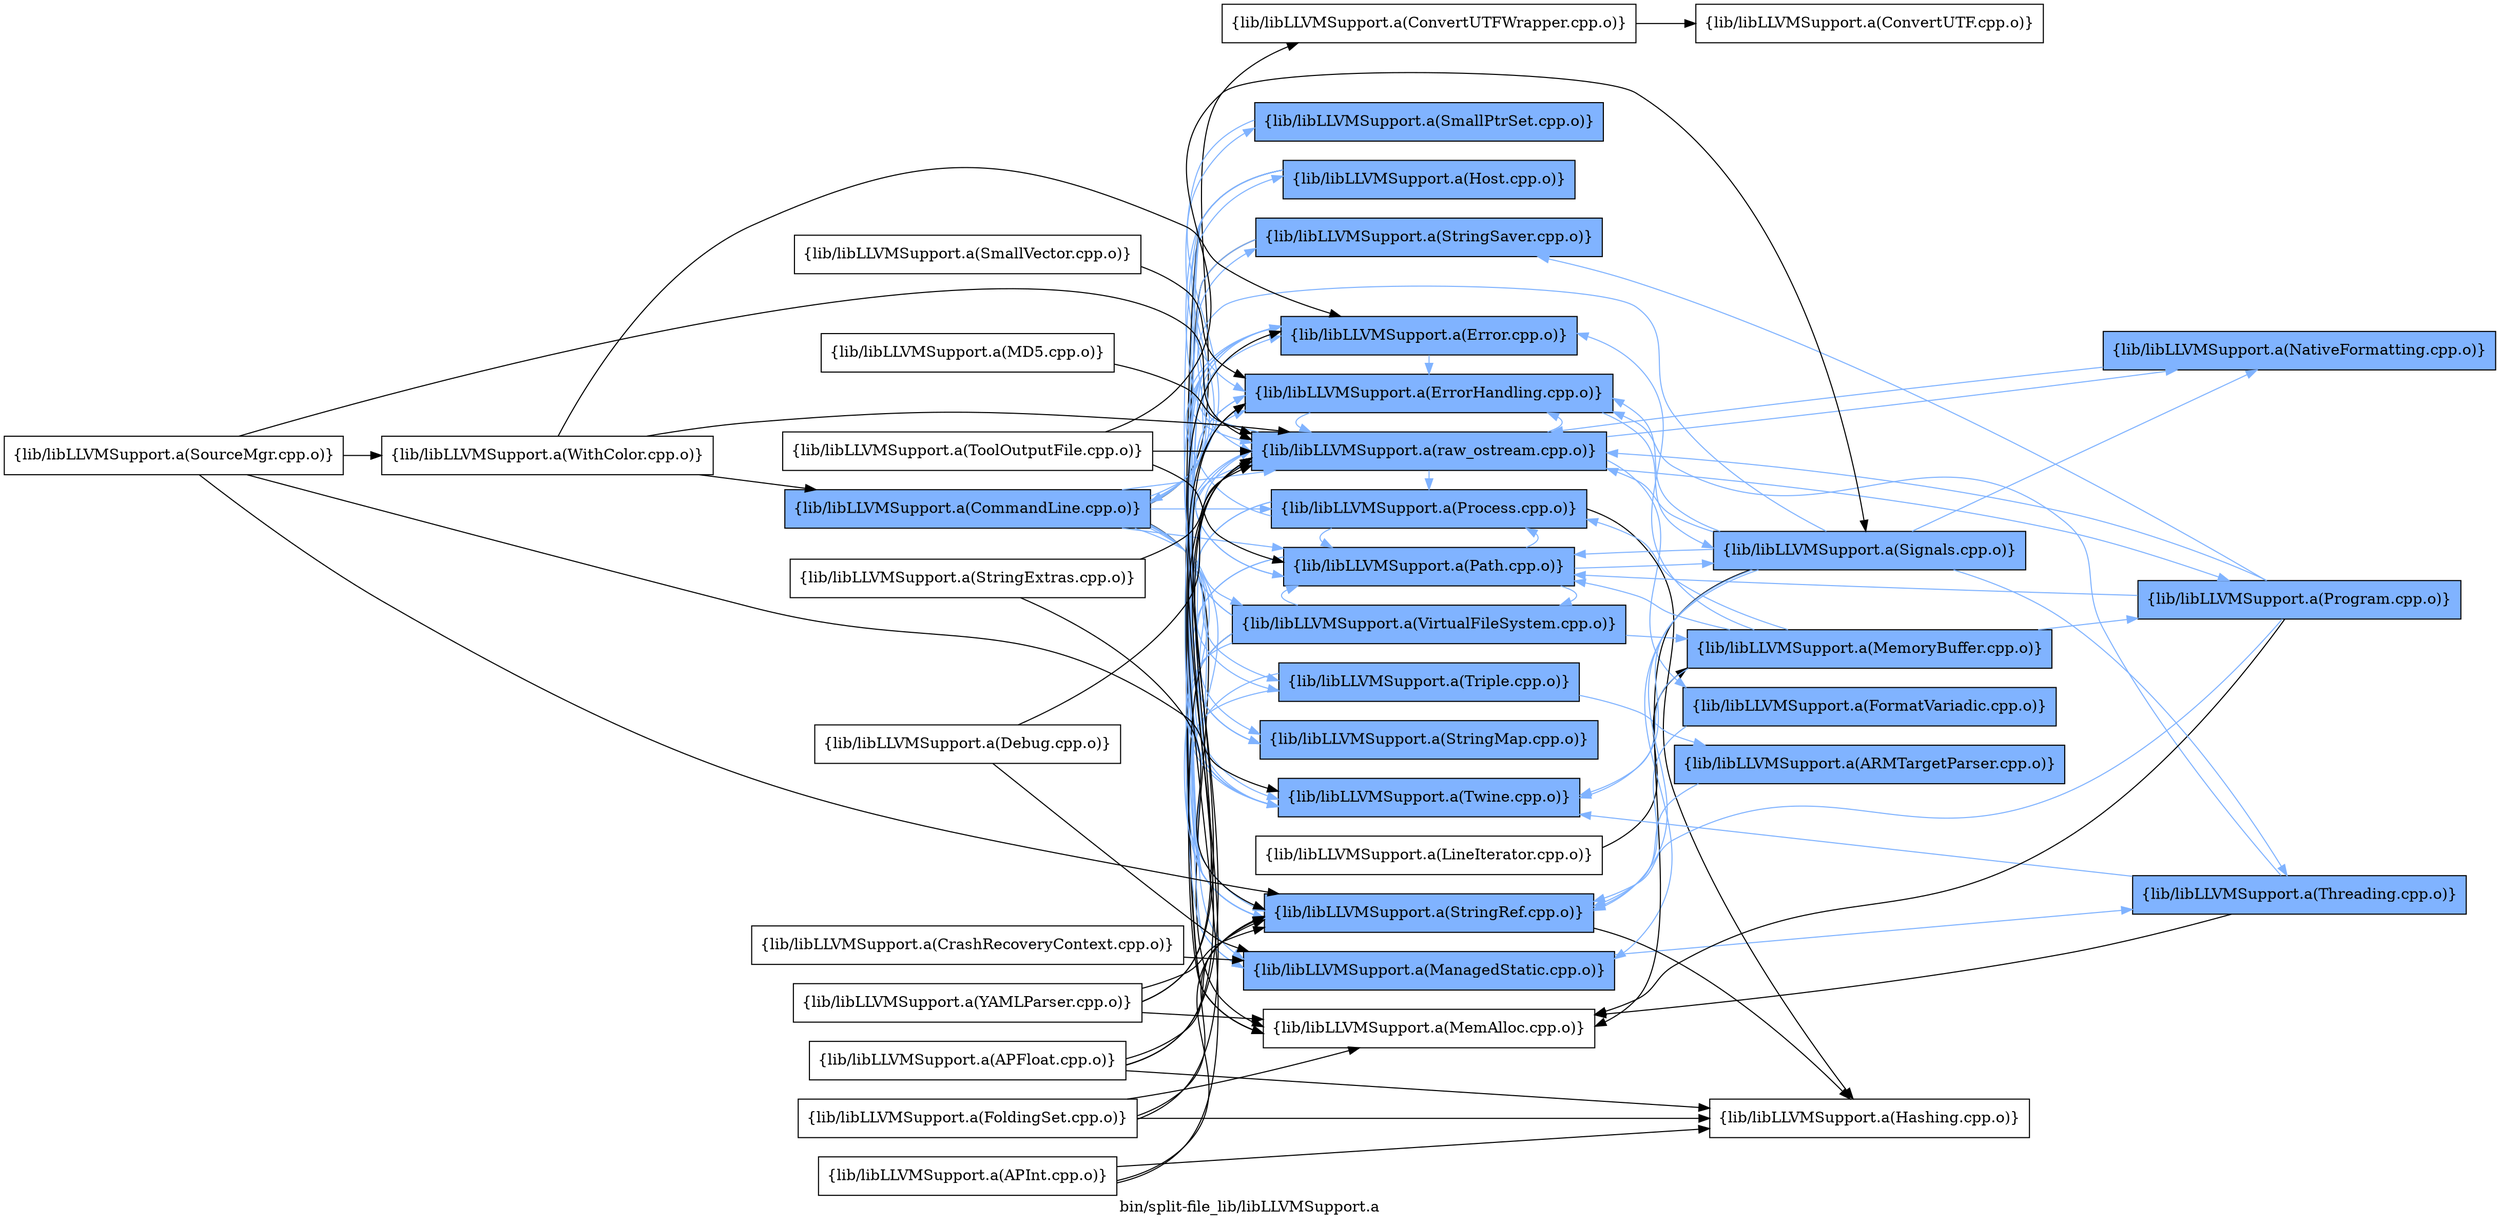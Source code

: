 digraph "bin/split-file_lib/libLLVMSupport.a" {
	label="bin/split-file_lib/libLLVMSupport.a";
	rankdir=LR;
	{ rank=same; Node0x563265e4cfc8;  }
	{ rank=same; Node0x563265e4db08; Node0x563265e4eb98; Node0x563265e4eaf8; Node0x563265e4ce88; Node0x563265e4e148; Node0x563265e4e698; Node0x563265e4d798; Node0x563265e4d068; Node0x563265e4dce8; Node0x563265e4d8d8; Node0x563265e4c7a8; Node0x563265e4e5a8; Node0x563265e4dfb8; Node0x563265e4c488; Node0x563265e4d298; Node0x563265e4d978;  }

	Node0x563265e4cfc8 [shape=record,shape=box,group=1,style=filled,fillcolor="0.600000 0.5 1",label="{lib/libLLVMSupport.a(CommandLine.cpp.o)}"];
	Node0x563265e4cfc8 -> Node0x563265e4db08;
	Node0x563265e4cfc8 -> Node0x563265e4eb98[color="0.600000 0.5 1"];
	Node0x563265e4cfc8 -> Node0x563265e4eaf8[color="0.600000 0.5 1"];
	Node0x563265e4cfc8 -> Node0x563265e4ce88[color="0.600000 0.5 1"];
	Node0x563265e4cfc8 -> Node0x563265e4e148;
	Node0x563265e4cfc8 -> Node0x563265e4e698[color="0.600000 0.5 1"];
	Node0x563265e4cfc8 -> Node0x563265e4d798[color="0.600000 0.5 1"];
	Node0x563265e4cfc8 -> Node0x563265e4d068[color="0.600000 0.5 1"];
	Node0x563265e4cfc8 -> Node0x563265e4dce8[color="0.600000 0.5 1"];
	Node0x563265e4cfc8 -> Node0x563265e4d8d8[color="0.600000 0.5 1"];
	Node0x563265e4cfc8 -> Node0x563265e4c7a8[color="0.600000 0.5 1"];
	Node0x563265e4cfc8 -> Node0x563265e4e5a8[color="0.600000 0.5 1"];
	Node0x563265e4cfc8 -> Node0x563265e4dfb8[color="0.600000 0.5 1"];
	Node0x563265e4cfc8 -> Node0x563265e4c488[color="0.600000 0.5 1"];
	Node0x563265e4cfc8 -> Node0x563265e4d298[color="0.600000 0.5 1"];
	Node0x563265e4cfc8 -> Node0x563265e4d978[color="0.600000 0.5 1"];
	Node0x563265e4c708 [shape=record,shape=box,group=0,label="{lib/libLLVMSupport.a(LineIterator.cpp.o)}"];
	Node0x563265e4c708 -> Node0x563265e4e8c8;
	Node0x563265e4ce88 [shape=record,shape=box,group=1,style=filled,fillcolor="0.600000 0.5 1",label="{lib/libLLVMSupport.a(ManagedStatic.cpp.o)}"];
	Node0x563265e4ce88 -> Node0x563265e4e198[color="0.600000 0.5 1"];
	Node0x563265e4e148 [shape=record,shape=box,group=0,label="{lib/libLLVMSupport.a(MemAlloc.cpp.o)}"];
	Node0x563265e4e8c8 [shape=record,shape=box,group=1,style=filled,fillcolor="0.600000 0.5 1",label="{lib/libLLVMSupport.a(MemoryBuffer.cpp.o)}"];
	Node0x563265e4e8c8 -> Node0x563265e4eb98[color="0.600000 0.5 1"];
	Node0x563265e4e8c8 -> Node0x563265e4e5a8[color="0.600000 0.5 1"];
	Node0x563265e4e8c8 -> Node0x563265e4dfb8[color="0.600000 0.5 1"];
	Node0x563265e4e8c8 -> Node0x563265e4d298[color="0.600000 0.5 1"];
	Node0x563265e4e8c8 -> Node0x563265e4eb48[color="0.600000 0.5 1"];
	Node0x563265e4dce8 [shape=record,shape=box,group=1,style=filled,fillcolor="0.600000 0.5 1",label="{lib/libLLVMSupport.a(StringRef.cpp.o)}"];
	Node0x563265e4dce8 -> Node0x563265e4eb98[color="0.600000 0.5 1"];
	Node0x563265e4dce8 -> Node0x563265e4d248;
	Node0x563265e4d8d8 [shape=record,shape=box,group=1,style=filled,fillcolor="0.600000 0.5 1",label="{lib/libLLVMSupport.a(raw_ostream.cpp.o)}"];
	Node0x563265e4d8d8 -> Node0x563265e4eb98[color="0.600000 0.5 1"];
	Node0x563265e4d8d8 -> Node0x563265e4eaf8[color="0.600000 0.5 1"];
	Node0x563265e4d8d8 -> Node0x563265e4e0a8[color="0.600000 0.5 1"];
	Node0x563265e4d8d8 -> Node0x563265e4d428[color="0.600000 0.5 1"];
	Node0x563265e4d8d8 -> Node0x563265e4e5a8[color="0.600000 0.5 1"];
	Node0x563265e4d8d8 -> Node0x563265e4dfb8[color="0.600000 0.5 1"];
	Node0x563265e4d8d8 -> Node0x563265e4d298[color="0.600000 0.5 1"];
	Node0x563265e4d8d8 -> Node0x563265e4eb48[color="0.600000 0.5 1"];
	Node0x563265e4e5a8 [shape=record,shape=box,group=1,style=filled,fillcolor="0.600000 0.5 1",label="{lib/libLLVMSupport.a(Path.cpp.o)}"];
	Node0x563265e4e5a8 -> Node0x563265e4eb98[color="0.600000 0.5 1"];
	Node0x563265e4e5a8 -> Node0x563265e4dce8[color="0.600000 0.5 1"];
	Node0x563265e4e5a8 -> Node0x563265e4dfb8[color="0.600000 0.5 1"];
	Node0x563265e4e5a8 -> Node0x563265e4d298[color="0.600000 0.5 1"];
	Node0x563265e4e5a8 -> Node0x563265e4d978[color="0.600000 0.5 1"];
	Node0x563265e4e5a8 -> Node0x563265e4d0b8[color="0.600000 0.5 1"];
	Node0x563265e4cac8 [shape=record,shape=box,group=0,label="{lib/libLLVMSupport.a(ToolOutputFile.cpp.o)}"];
	Node0x563265e4cac8 -> Node0x563265e4d8d8;
	Node0x563265e4cac8 -> Node0x563265e4e5a8;
	Node0x563265e4cac8 -> Node0x563265e4d0b8;
	Node0x563265e4d298 [shape=record,shape=box,group=1,style=filled,fillcolor="0.600000 0.5 1",label="{lib/libLLVMSupport.a(Twine.cpp.o)}"];
	Node0x563265e4d298 -> Node0x563265e4d8d8[color="0.600000 0.5 1"];
	Node0x563265e4e968 [shape=record,shape=box,group=0,label="{lib/libLLVMSupport.a(WithColor.cpp.o)}"];
	Node0x563265e4e968 -> Node0x563265e4cfc8;
	Node0x563265e4e968 -> Node0x563265e4eb98;
	Node0x563265e4e968 -> Node0x563265e4d8d8;
	Node0x563265e4db08 [shape=record,shape=box,group=0,label="{lib/libLLVMSupport.a(ConvertUTFWrapper.cpp.o)}"];
	Node0x563265e4db08 -> Node0x563265e4dd38;
	Node0x563265e4eb98 [shape=record,shape=box,group=1,style=filled,fillcolor="0.600000 0.5 1",label="{lib/libLLVMSupport.a(Error.cpp.o)}"];
	Node0x563265e4eb98 -> Node0x563265e4eaf8[color="0.600000 0.5 1"];
	Node0x563265e4eb98 -> Node0x563265e4ce88[color="0.600000 0.5 1"];
	Node0x563265e4eb98 -> Node0x563265e4d8d8[color="0.600000 0.5 1"];
	Node0x563265e4eb98 -> Node0x563265e4d298[color="0.600000 0.5 1"];
	Node0x563265e4eaf8 [shape=record,shape=box,group=1,style=filled,fillcolor="0.600000 0.5 1",label="{lib/libLLVMSupport.a(ErrorHandling.cpp.o)}"];
	Node0x563265e4eaf8 -> Node0x563265e4d8d8[color="0.600000 0.5 1"];
	Node0x563265e4eaf8 -> Node0x563265e4d298[color="0.600000 0.5 1"];
	Node0x563265e4eaf8 -> Node0x563265e4d0b8[color="0.600000 0.5 1"];
	Node0x563265e4e698 [shape=record,shape=box,group=1,style=filled,fillcolor="0.600000 0.5 1",label="{lib/libLLVMSupport.a(SmallPtrSet.cpp.o)}"];
	Node0x563265e4e698 -> Node0x563265e4eaf8[color="0.600000 0.5 1"];
	Node0x563265e4d798 [shape=record,shape=box,group=1,style=filled,fillcolor="0.600000 0.5 1",label="{lib/libLLVMSupport.a(StringMap.cpp.o)}"];
	Node0x563265e4d798 -> Node0x563265e4eaf8[color="0.600000 0.5 1"];
	Node0x563265e4d068 [shape=record,shape=box,group=1,style=filled,fillcolor="0.600000 0.5 1",label="{lib/libLLVMSupport.a(StringSaver.cpp.o)}"];
	Node0x563265e4d068 -> Node0x563265e4e148;
	Node0x563265e4d068 -> Node0x563265e4dce8[color="0.600000 0.5 1"];
	Node0x563265e4c7a8 [shape=record,shape=box,group=1,style=filled,fillcolor="0.600000 0.5 1",label="{lib/libLLVMSupport.a(Host.cpp.o)}"];
	Node0x563265e4c7a8 -> Node0x563265e4e148;
	Node0x563265e4c7a8 -> Node0x563265e4d798[color="0.600000 0.5 1"];
	Node0x563265e4c7a8 -> Node0x563265e4dce8[color="0.600000 0.5 1"];
	Node0x563265e4c7a8 -> Node0x563265e4d8d8[color="0.600000 0.5 1"];
	Node0x563265e4c7a8 -> Node0x563265e4c488[color="0.600000 0.5 1"];
	Node0x563265e4dfb8 [shape=record,shape=box,group=1,style=filled,fillcolor="0.600000 0.5 1",label="{lib/libLLVMSupport.a(Process.cpp.o)}"];
	Node0x563265e4dfb8 -> Node0x563265e4eb98[color="0.600000 0.5 1"];
	Node0x563265e4dfb8 -> Node0x563265e4ce88[color="0.600000 0.5 1"];
	Node0x563265e4dfb8 -> Node0x563265e4dce8[color="0.600000 0.5 1"];
	Node0x563265e4dfb8 -> Node0x563265e4e5a8[color="0.600000 0.5 1"];
	Node0x563265e4dfb8 -> Node0x563265e4d248;
	Node0x563265e4c488 [shape=record,shape=box,group=1,style=filled,fillcolor="0.600000 0.5 1",label="{lib/libLLVMSupport.a(Triple.cpp.o)}"];
	Node0x563265e4c488 -> Node0x563265e4dce8[color="0.600000 0.5 1"];
	Node0x563265e4c488 -> Node0x563265e4cbb8[color="0.600000 0.5 1"];
	Node0x563265e4c488 -> Node0x563265e4d298[color="0.600000 0.5 1"];
	Node0x563265e4d978 [shape=record,shape=box,group=1,style=filled,fillcolor="0.600000 0.5 1",label="{lib/libLLVMSupport.a(VirtualFileSystem.cpp.o)}"];
	Node0x563265e4d978 -> Node0x563265e4eb98[color="0.600000 0.5 1"];
	Node0x563265e4d978 -> Node0x563265e4e148;
	Node0x563265e4d978 -> Node0x563265e4e8c8[color="0.600000 0.5 1"];
	Node0x563265e4d978 -> Node0x563265e4d798[color="0.600000 0.5 1"];
	Node0x563265e4d978 -> Node0x563265e4dce8[color="0.600000 0.5 1"];
	Node0x563265e4d978 -> Node0x563265e4d8d8[color="0.600000 0.5 1"];
	Node0x563265e4d978 -> Node0x563265e4e5a8[color="0.600000 0.5 1"];
	Node0x563265e4d978 -> Node0x563265e4d298[color="0.600000 0.5 1"];
	Node0x563265e4dd38 [shape=record,shape=box,group=0,label="{lib/libLLVMSupport.a(ConvertUTF.cpp.o)}"];
	Node0x563265e4d0b8 [shape=record,shape=box,group=1,style=filled,fillcolor="0.600000 0.5 1",label="{lib/libLLVMSupport.a(Signals.cpp.o)}"];
	Node0x563265e4d0b8 -> Node0x563265e4cfc8[color="0.600000 0.5 1"];
	Node0x563265e4d0b8 -> Node0x563265e4eaf8[color="0.600000 0.5 1"];
	Node0x563265e4d0b8 -> Node0x563265e4ce88[color="0.600000 0.5 1"];
	Node0x563265e4d0b8 -> Node0x563265e4e148;
	Node0x563265e4d0b8 -> Node0x563265e4dce8[color="0.600000 0.5 1"];
	Node0x563265e4d0b8 -> Node0x563265e4d8d8[color="0.600000 0.5 1"];
	Node0x563265e4d0b8 -> Node0x563265e4e0a8[color="0.600000 0.5 1"];
	Node0x563265e4d0b8 -> Node0x563265e4e5a8[color="0.600000 0.5 1"];
	Node0x563265e4d0b8 -> Node0x563265e4d298[color="0.600000 0.5 1"];
	Node0x563265e4d0b8 -> Node0x563265e4e198[color="0.600000 0.5 1"];
	Node0x563265e4c9d8 [shape=record,shape=box,group=0,label="{lib/libLLVMSupport.a(Debug.cpp.o)}"];
	Node0x563265e4c9d8 -> Node0x563265e4ce88;
	Node0x563265e4c9d8 -> Node0x563265e4d8d8;
	Node0x563265e4e198 [shape=record,shape=box,group=1,style=filled,fillcolor="0.600000 0.5 1",label="{lib/libLLVMSupport.a(Threading.cpp.o)}"];
	Node0x563265e4e198 -> Node0x563265e4eaf8[color="0.600000 0.5 1"];
	Node0x563265e4e198 -> Node0x563265e4e148;
	Node0x563265e4e198 -> Node0x563265e4d298[color="0.600000 0.5 1"];
	Node0x563265e4eb48 [shape=record,shape=box,group=1,style=filled,fillcolor="0.600000 0.5 1",label="{lib/libLLVMSupport.a(Program.cpp.o)}"];
	Node0x563265e4eb48 -> Node0x563265e4e148;
	Node0x563265e4eb48 -> Node0x563265e4d068[color="0.600000 0.5 1"];
	Node0x563265e4eb48 -> Node0x563265e4dce8[color="0.600000 0.5 1"];
	Node0x563265e4eb48 -> Node0x563265e4d8d8[color="0.600000 0.5 1"];
	Node0x563265e4eb48 -> Node0x563265e4e5a8[color="0.600000 0.5 1"];
	Node0x563265e4c6b8 [shape=record,shape=box,group=0,label="{lib/libLLVMSupport.a(SmallVector.cpp.o)}"];
	Node0x563265e4c6b8 -> Node0x563265e4eaf8;
	Node0x563265e4d248 [shape=record,shape=box,group=0,label="{lib/libLLVMSupport.a(Hashing.cpp.o)}"];
	Node0x563265e4e7d8 [shape=record,shape=box,group=0,label="{lib/libLLVMSupport.a(APFloat.cpp.o)}"];
	Node0x563265e4e7d8 -> Node0x563265e4eb98;
	Node0x563265e4e7d8 -> Node0x563265e4dce8;
	Node0x563265e4e7d8 -> Node0x563265e4d8d8;
	Node0x563265e4e7d8 -> Node0x563265e4d248;
	Node0x563265e4e008 [shape=record,shape=box,group=0,label="{lib/libLLVMSupport.a(APInt.cpp.o)}"];
	Node0x563265e4e008 -> Node0x563265e4dce8;
	Node0x563265e4e008 -> Node0x563265e4d8d8;
	Node0x563265e4e008 -> Node0x563265e4d248;
	Node0x563265e4d888 [shape=record,shape=box,group=0,label="{lib/libLLVMSupport.a(FoldingSet.cpp.o)}"];
	Node0x563265e4d888 -> Node0x563265e4eaf8;
	Node0x563265e4d888 -> Node0x563265e4e148;
	Node0x563265e4d888 -> Node0x563265e4dce8;
	Node0x563265e4d888 -> Node0x563265e4d248;
	Node0x563265e4cbb8 [shape=record,shape=box,group=1,style=filled,fillcolor="0.600000 0.5 1",label="{lib/libLLVMSupport.a(ARMTargetParser.cpp.o)}"];
	Node0x563265e4cbb8 -> Node0x563265e4dce8[color="0.600000 0.5 1"];
	Node0x563265e4e238 [shape=record,shape=box,group=0,label="{lib/libLLVMSupport.a(SourceMgr.cpp.o)}"];
	Node0x563265e4e238 -> Node0x563265e4dce8;
	Node0x563265e4e238 -> Node0x563265e4d8d8;
	Node0x563265e4e238 -> Node0x563265e4d298;
	Node0x563265e4e238 -> Node0x563265e4e968;
	Node0x563265e4cc58 [shape=record,shape=box,group=0,label="{lib/libLLVMSupport.a(YAMLParser.cpp.o)}"];
	Node0x563265e4cc58 -> Node0x563265e4eaf8;
	Node0x563265e4cc58 -> Node0x563265e4e148;
	Node0x563265e4cc58 -> Node0x563265e4dce8;
	Node0x563265e4cc58 -> Node0x563265e4d8d8;
	Node0x563265e4e0a8 [shape=record,shape=box,group=1,style=filled,fillcolor="0.600000 0.5 1",label="{lib/libLLVMSupport.a(NativeFormatting.cpp.o)}"];
	Node0x563265e4e0a8 -> Node0x563265e4d8d8[color="0.600000 0.5 1"];
	Node0x563265e4d428 [shape=record,shape=box,group=1,style=filled,fillcolor="0.600000 0.5 1",label="{lib/libLLVMSupport.a(FormatVariadic.cpp.o)}"];
	Node0x563265e4d428 -> Node0x563265e4dce8[color="0.600000 0.5 1"];
	Node0x563265e4e828 [shape=record,shape=box,group=0,label="{lib/libLLVMSupport.a(MD5.cpp.o)}"];
	Node0x563265e4e828 -> Node0x563265e4d8d8;
	Node0x563265e4ced8 [shape=record,shape=box,group=0,label="{lib/libLLVMSupport.a(CrashRecoveryContext.cpp.o)}"];
	Node0x563265e4ced8 -> Node0x563265e4ce88;
	Node0x563265e4d4c8 [shape=record,shape=box,group=0,label="{lib/libLLVMSupport.a(StringExtras.cpp.o)}"];
	Node0x563265e4d4c8 -> Node0x563265e4dce8;
	Node0x563265e4d4c8 -> Node0x563265e4d8d8;
}
